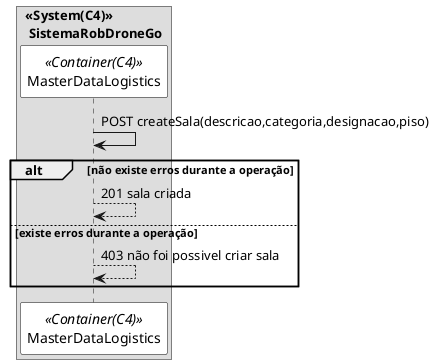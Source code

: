 @startuml VP2

skinparam sequence {
ParticipantBorderColor black
ParticipantBackgroundColor white
}

box "<<System(C4)>>\n SistemaRobDroneGo"
participant MasterDataLogistics as mdl <<Container(C4)>>
mdl -> mdl: POST createSala(descricao,categoria,designacao,piso)
alt não existe erros durante a operação
mdl --> mdl: 201 sala criada
else existe erros durante a operação
mdl --> mdl: 403 não foi possivel criar sala
end 

end box

@enduml